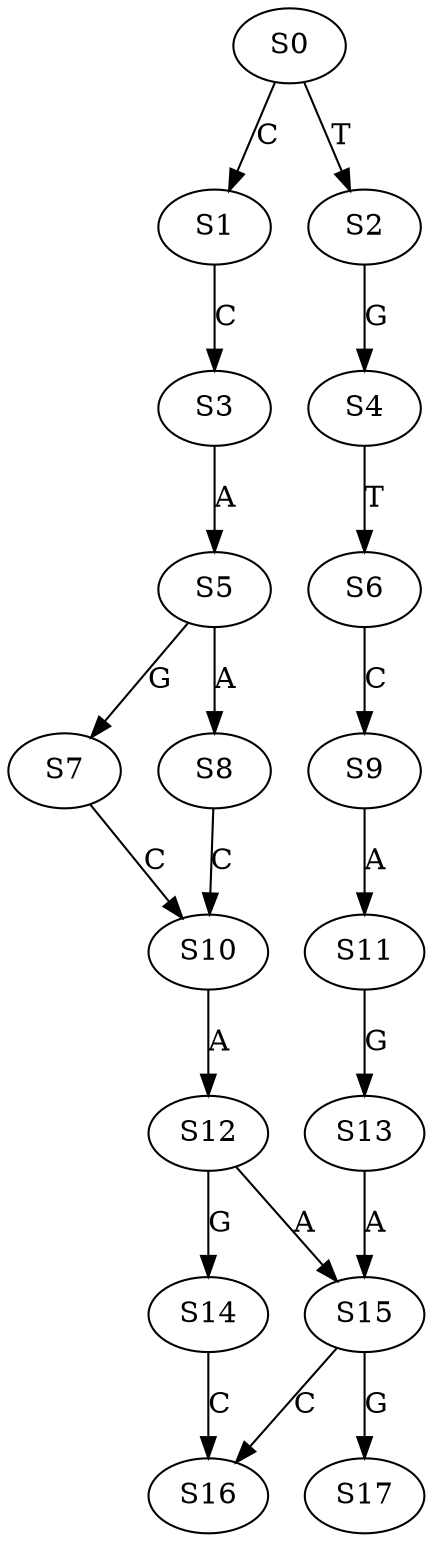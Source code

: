 strict digraph  {
	S0 -> S1 [ label = C ];
	S0 -> S2 [ label = T ];
	S1 -> S3 [ label = C ];
	S2 -> S4 [ label = G ];
	S3 -> S5 [ label = A ];
	S4 -> S6 [ label = T ];
	S5 -> S7 [ label = G ];
	S5 -> S8 [ label = A ];
	S6 -> S9 [ label = C ];
	S7 -> S10 [ label = C ];
	S8 -> S10 [ label = C ];
	S9 -> S11 [ label = A ];
	S10 -> S12 [ label = A ];
	S11 -> S13 [ label = G ];
	S12 -> S14 [ label = G ];
	S12 -> S15 [ label = A ];
	S13 -> S15 [ label = A ];
	S14 -> S16 [ label = C ];
	S15 -> S17 [ label = G ];
	S15 -> S16 [ label = C ];
}
